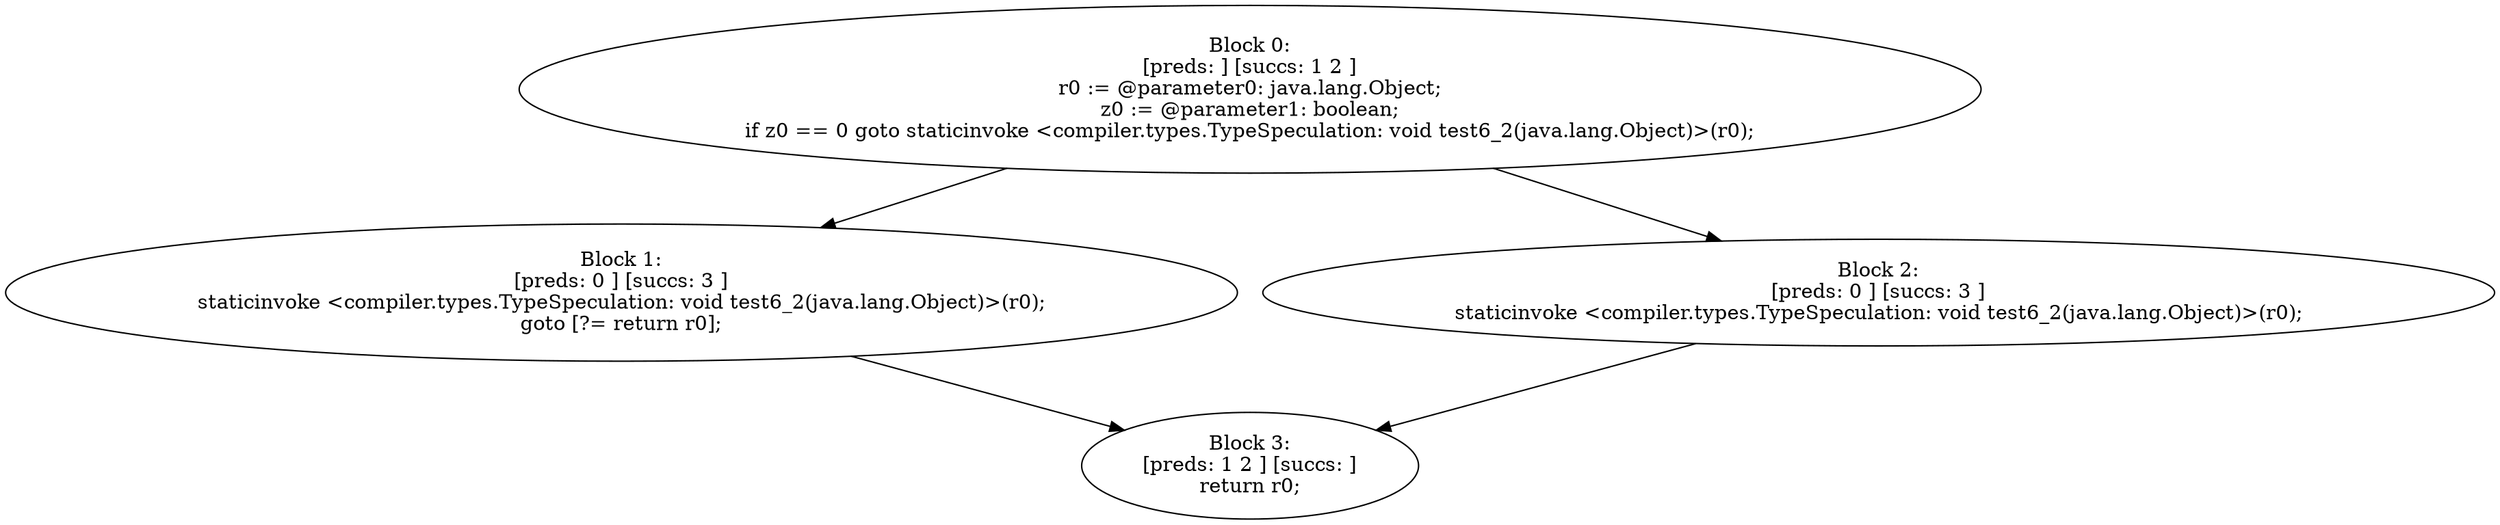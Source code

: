 digraph "unitGraph" {
    "Block 0:
[preds: ] [succs: 1 2 ]
r0 := @parameter0: java.lang.Object;
z0 := @parameter1: boolean;
if z0 == 0 goto staticinvoke <compiler.types.TypeSpeculation: void test6_2(java.lang.Object)>(r0);
"
    "Block 1:
[preds: 0 ] [succs: 3 ]
staticinvoke <compiler.types.TypeSpeculation: void test6_2(java.lang.Object)>(r0);
goto [?= return r0];
"
    "Block 2:
[preds: 0 ] [succs: 3 ]
staticinvoke <compiler.types.TypeSpeculation: void test6_2(java.lang.Object)>(r0);
"
    "Block 3:
[preds: 1 2 ] [succs: ]
return r0;
"
    "Block 0:
[preds: ] [succs: 1 2 ]
r0 := @parameter0: java.lang.Object;
z0 := @parameter1: boolean;
if z0 == 0 goto staticinvoke <compiler.types.TypeSpeculation: void test6_2(java.lang.Object)>(r0);
"->"Block 1:
[preds: 0 ] [succs: 3 ]
staticinvoke <compiler.types.TypeSpeculation: void test6_2(java.lang.Object)>(r0);
goto [?= return r0];
";
    "Block 0:
[preds: ] [succs: 1 2 ]
r0 := @parameter0: java.lang.Object;
z0 := @parameter1: boolean;
if z0 == 0 goto staticinvoke <compiler.types.TypeSpeculation: void test6_2(java.lang.Object)>(r0);
"->"Block 2:
[preds: 0 ] [succs: 3 ]
staticinvoke <compiler.types.TypeSpeculation: void test6_2(java.lang.Object)>(r0);
";
    "Block 1:
[preds: 0 ] [succs: 3 ]
staticinvoke <compiler.types.TypeSpeculation: void test6_2(java.lang.Object)>(r0);
goto [?= return r0];
"->"Block 3:
[preds: 1 2 ] [succs: ]
return r0;
";
    "Block 2:
[preds: 0 ] [succs: 3 ]
staticinvoke <compiler.types.TypeSpeculation: void test6_2(java.lang.Object)>(r0);
"->"Block 3:
[preds: 1 2 ] [succs: ]
return r0;
";
}
